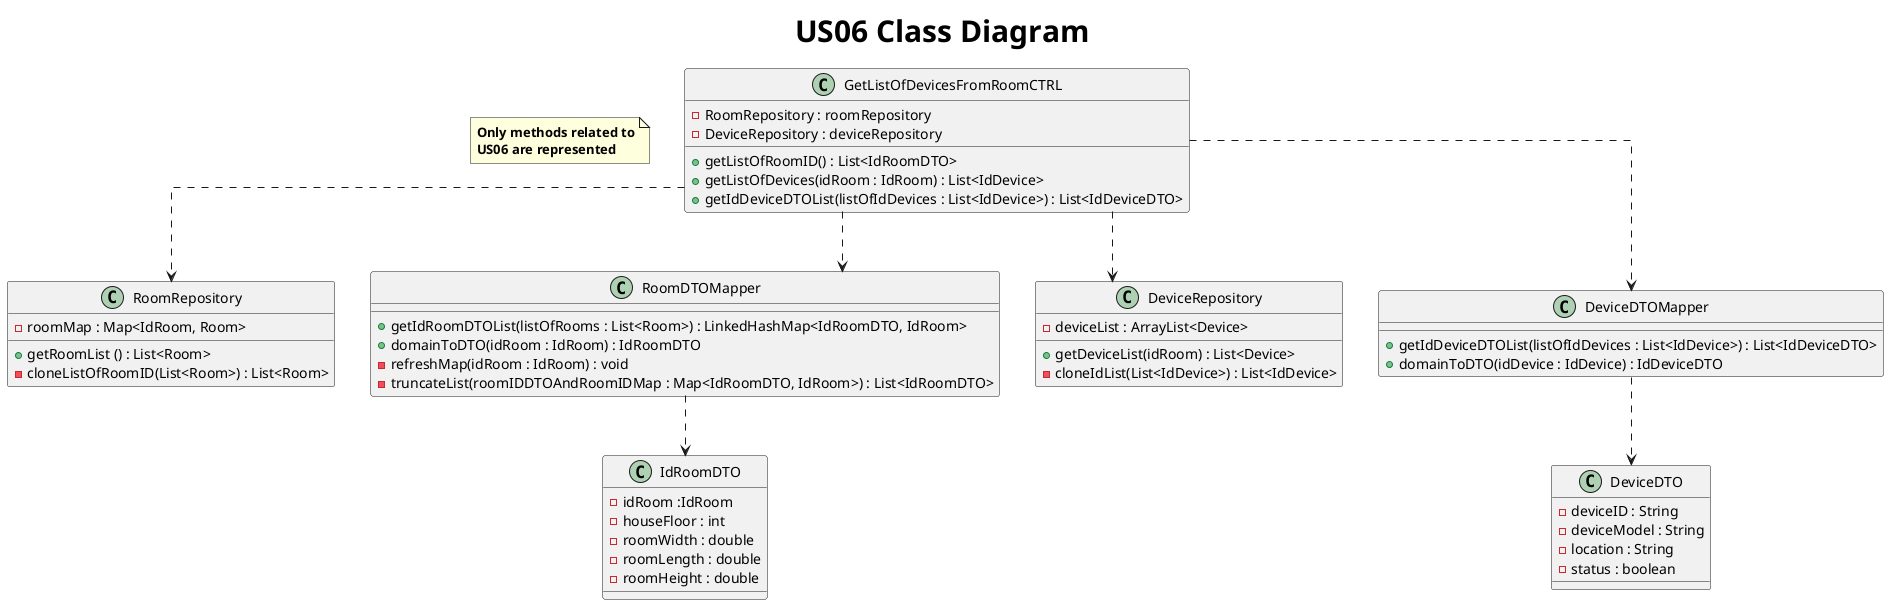 @startuml
       title <size: 30> US06 Class Diagram

note "<b>Only methods related to\n<b>US06 are represented" as N1
skinparam linetype ortho

       class GetListOfDevicesFromRoomCTRL{
           - RoomRepository : roomRepository
           - DeviceRepository : deviceRepository

           + getListOfRoomID() : List<IdRoomDTO>
           + getListOfDevices(idRoom : IdRoom) : List<IdDevice>
           + getIdDeviceDTOList(listOfIdDevices : List<IdDevice>) : List<IdDeviceDTO>
       }

       class RoomRepository{
           - roomMap : Map<IdRoom, Room>

           + getRoomList () : List<Room>
           - cloneListOfRoomID(List<Room>) : List<Room>
       }


       class IdRoomDTO{
           - idRoom :IdRoom
           - houseFloor : int
           - roomWidth : double
           - roomLength : double
           - roomHeight : double
       }

       class RoomDTOMapper{
           + getIdRoomDTOList(listOfRooms : List<Room>) : LinkedHashMap<IdRoomDTO, IdRoom>
           + domainToDTO(idRoom : IdRoom) : IdRoomDTO
           - refreshMap(idRoom : IdRoom) : void
           - truncateList(roomIDDTOAndRoomIDMap : Map<IdRoomDTO, IdRoom>) : List<IdRoomDTO>
       }


       class DeviceRepository{
           - deviceList : ArrayList<Device>

           + getDeviceList(idRoom) : List<Device>
           - cloneIdList(List<IdDevice>) : List<IdDevice>
       }


       class DeviceDTOMapper{
           + getIdDeviceDTOList(listOfIdDevices : List<IdDevice>) : List<IdDeviceDTO>
           + domainToDTO(idDevice : IdDevice) : IdDeviceDTO

       }


       class DeviceDTO{
           - deviceID : String
           - deviceModel : String
           - location : String
           - status : boolean
           }



       GetListOfDevicesFromRoomCTRL ..> RoomDTOMapper
       RoomDTOMapper ..> IdRoomDTO
       GetListOfDevicesFromRoomCTRL ..> DeviceDTOMapper
       DeviceDTOMapper ..> DeviceDTO
       GetListOfDevicesFromRoomCTRL ..> RoomRepository
       GetListOfDevicesFromRoomCTRL ..> DeviceRepository



       @enduml